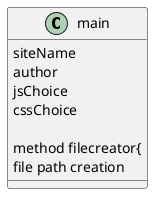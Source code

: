 @startuml
'https://plantuml.com/class-diagram

class main{
siteName
author
jsChoice
cssChoice

method filecreator{
file path creation

}

}

@enduml